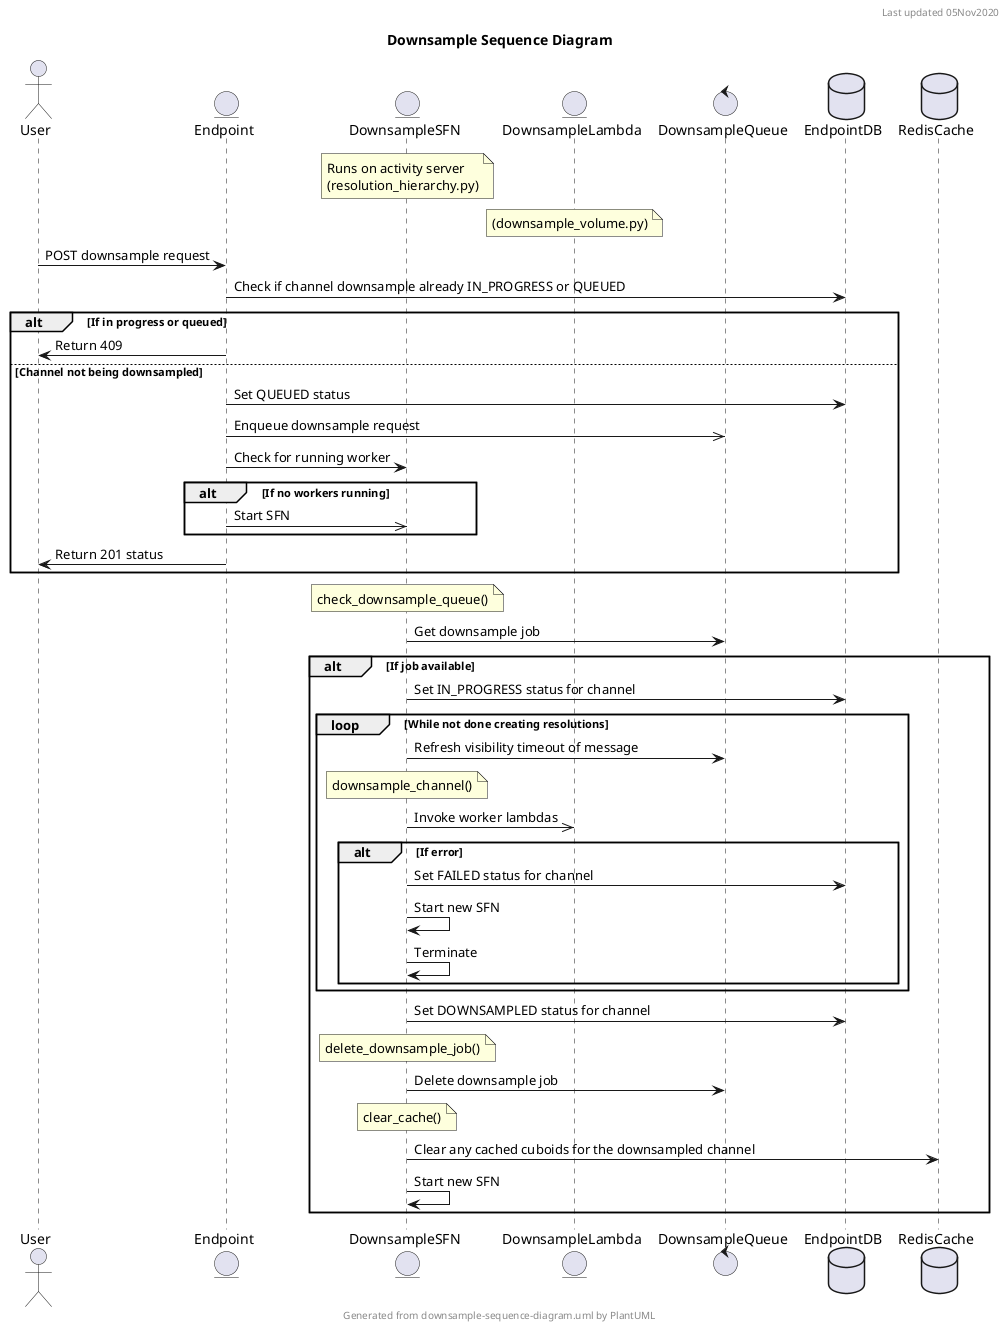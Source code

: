 @startuml

header Last updated 05Nov2020
footer Generated from downsample-sequence-diagram.uml by PlantUML
title Downsample Sequence Diagram

actor User as U
entity Endpoint as E
entity DownsampleSFN as DS
note over DS: Runs on activity server\n(resolution_hierarchy.py)
entity DownsampleLambda as DL
note over DL: (downsample_volume.py)
control DownsampleQueue as DQ
database EndpointDB as DB
database RedisCache as RC

U->E: POST downsample request
E->DB: Check if channel downsample already IN_PROGRESS or QUEUED
alt If in progress or queued
    E->U: Return 409
else Channel not being downsampled
    E->DB: Set QUEUED status
    E->>DQ: Enqueue downsample request
    E->DS: Check for running worker
    alt If no workers running
        E->>DS: Start SFN
    end
    E->U: Return 201 status
end

note over DS: check_downsample_queue()
DS->DQ: Get downsample job 
alt If job available
    DS->DB: Set IN_PROGRESS status for channel
    loop While not done creating resolutions
        DS->DQ: Refresh visibility timeout of message
        note over DS: downsample_channel()
        DS->>DL: Invoke worker lambdas
        alt If error
            DS->DB: Set FAILED status for channel
            DS->DS: Start new SFN
            DS->DS: Terminate
        end
    end
    DS->DB: Set DOWNSAMPLED status for channel
    note over DS: delete_downsample_job()
    DS->DQ: Delete downsample job
    note over DS: clear_cache()
    DS->RC: Clear any cached cuboids for the downsampled channel
    DS->DS: Start new SFN
end

@enduml
